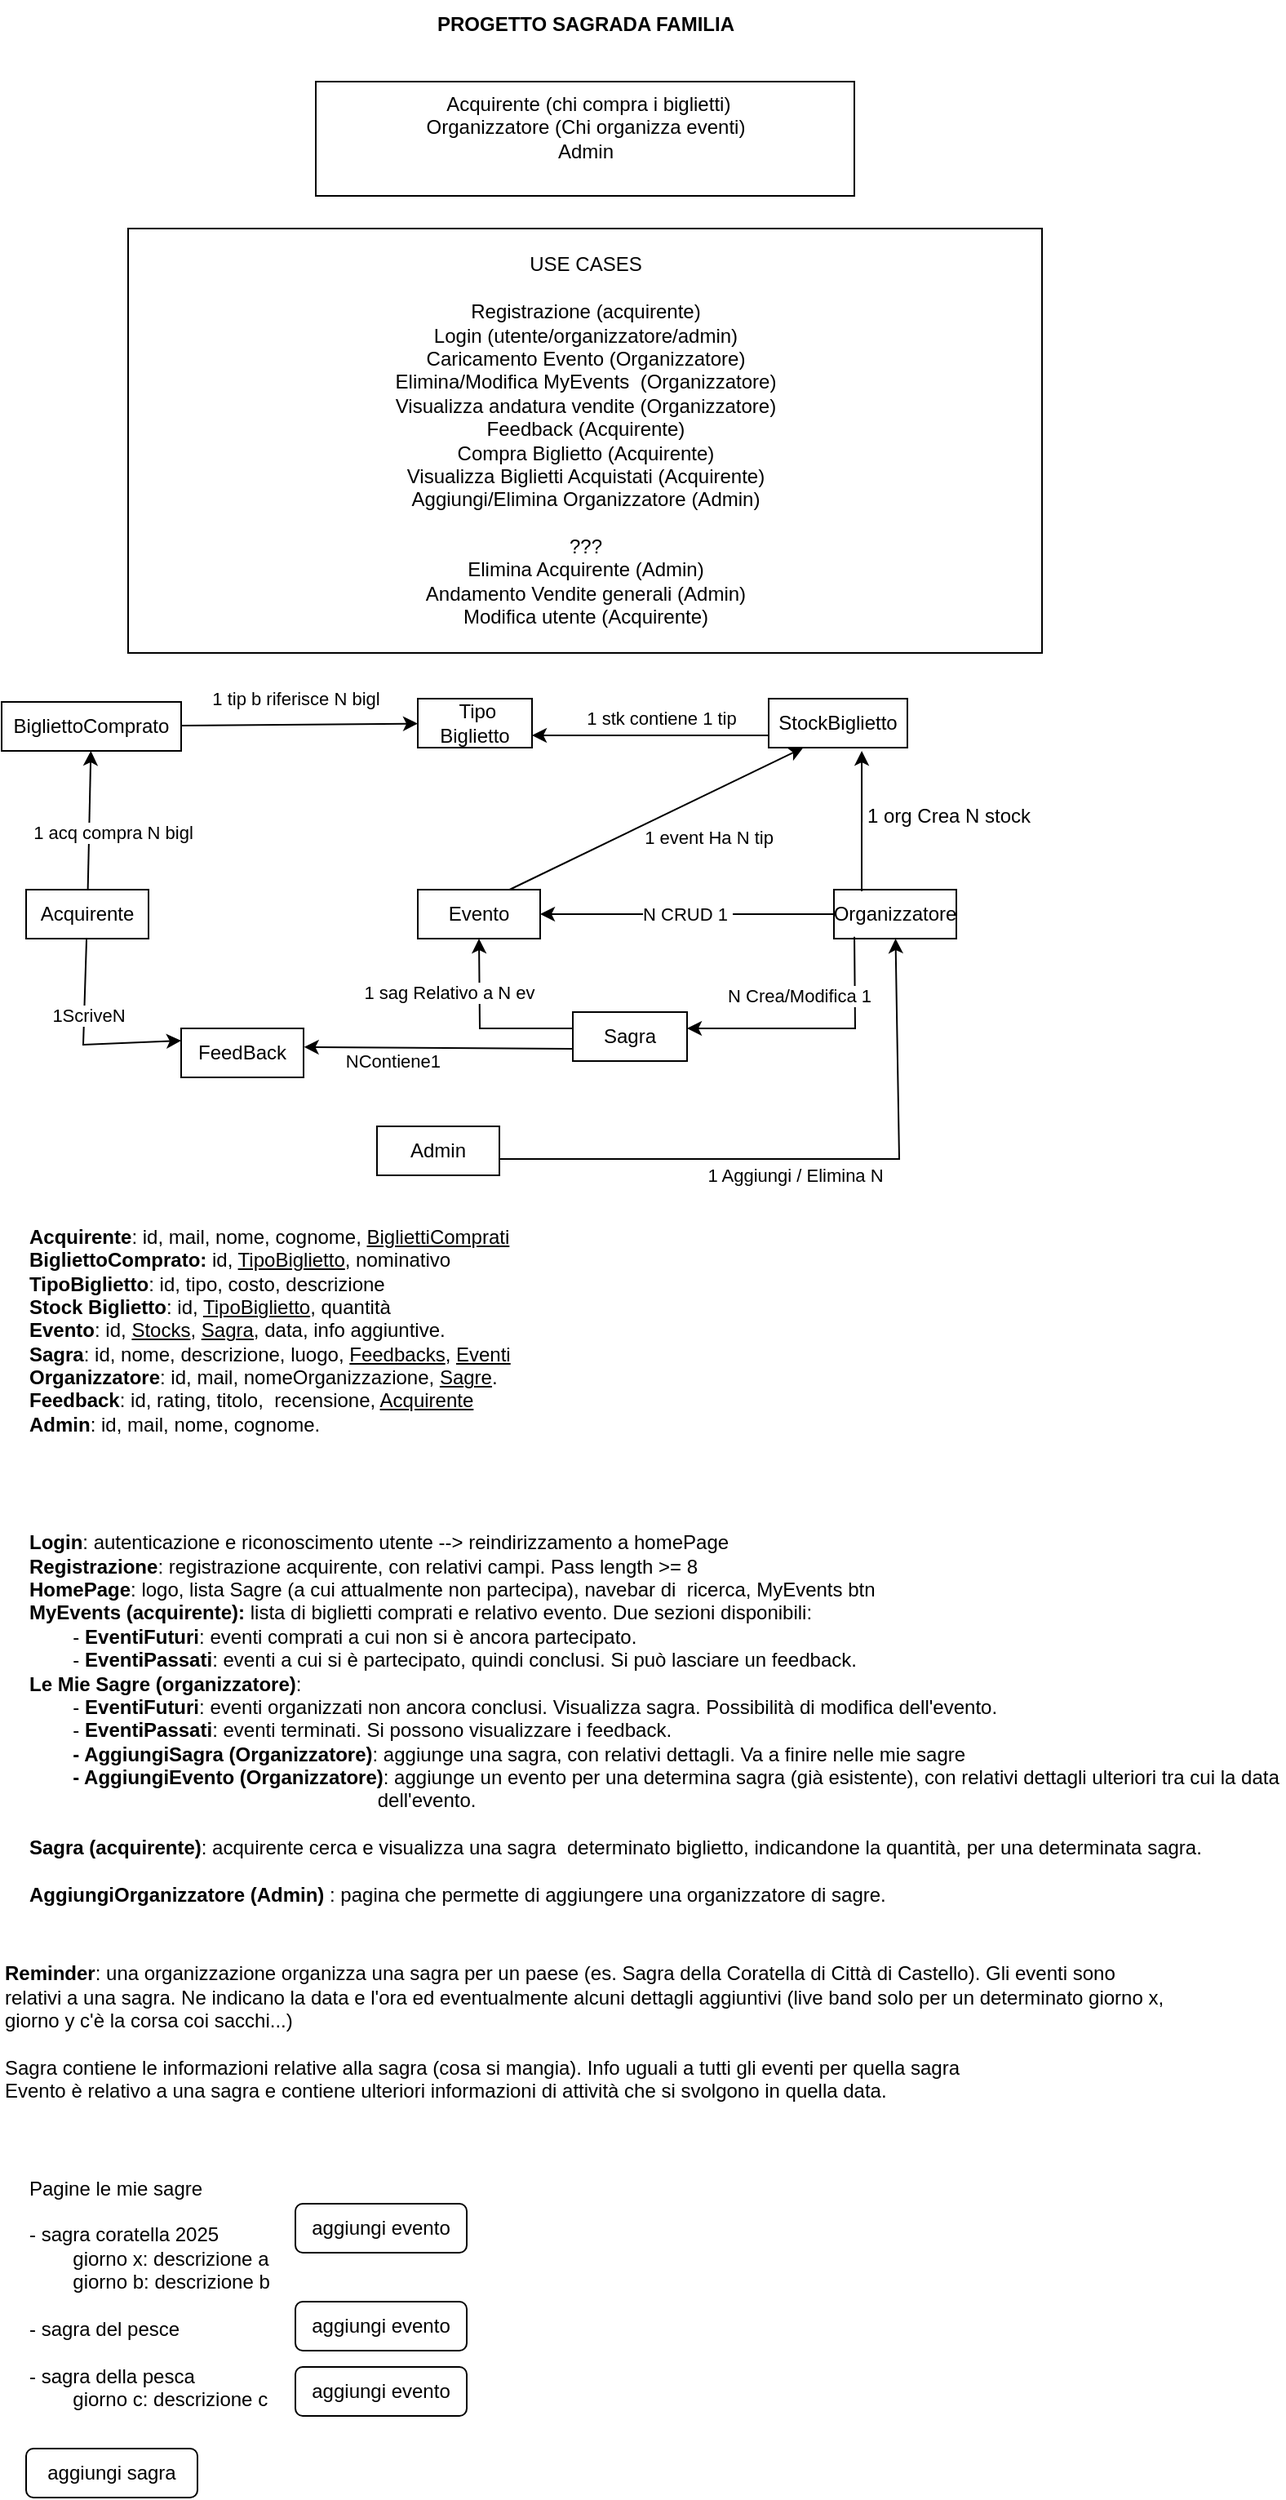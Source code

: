 <mxfile version="27.0.2">
  <diagram name="Pagina-1" id="gseirKFRvw-85E1EHNPF">
    <mxGraphModel dx="828" dy="539" grid="1" gridSize="10" guides="1" tooltips="1" connect="1" arrows="1" fold="1" page="1" pageScale="1" pageWidth="827" pageHeight="1169" math="0" shadow="0">
      <root>
        <mxCell id="0" />
        <mxCell id="1" parent="0" />
        <mxCell id="4jmITqAbGPKn8g1PhYLc-1" value="&amp;nbsp;Acquirente (chi compra i biglietti)&lt;div&gt;Organizzatore (Chi organizza eventi)&lt;/div&gt;&lt;div&gt;Admin&lt;/div&gt;&lt;div&gt;&lt;br&gt;&lt;/div&gt;" style="rounded=0;whiteSpace=wrap;html=1;" vertex="1" parent="1">
          <mxGeometry x="202.5" y="60" width="330" height="70" as="geometry" />
        </mxCell>
        <mxCell id="4jmITqAbGPKn8g1PhYLc-2" value="&lt;div&gt;USE CASES&lt;/div&gt;&lt;div&gt;&lt;br&gt;&lt;/div&gt;Registrazione (acquirente)&lt;div&gt;Login (utente/organizzatore/admin)&lt;/div&gt;&lt;div&gt;Caricamento Evento (Organizzatore)&lt;/div&gt;&lt;div&gt;Elimina/Modifica MyEvents &amp;nbsp;(Organizzatore)&lt;/div&gt;&lt;div&gt;Visualizza andatura vendite (Organizzatore)&lt;/div&gt;&lt;div&gt;Feedback (Acquirente)&lt;/div&gt;&lt;div&gt;Compra Biglietto (Acquirente)&lt;/div&gt;&lt;div&gt;Visualizza Biglietti Acquistati (Acquirente)&lt;/div&gt;&lt;div&gt;Aggiungi/Elimina Organizzatore (Admin)&lt;br&gt;&lt;/div&gt;&lt;div&gt;&lt;br&gt;&lt;/div&gt;&lt;div&gt;???&lt;/div&gt;&lt;div&gt;Elimina Acquirente (Admin)&lt;/div&gt;&lt;div&gt;Andamento Vendite generali (Admin)&lt;/div&gt;&lt;div&gt;Modifica utente (Acquirente)&lt;/div&gt;" style="whiteSpace=wrap;html=1;" vertex="1" parent="1">
          <mxGeometry x="87.5" y="150" width="560" height="260" as="geometry" />
        </mxCell>
        <mxCell id="4jmITqAbGPKn8g1PhYLc-3" value="Acquirente" style="rounded=0;whiteSpace=wrap;html=1;" vertex="1" parent="1">
          <mxGeometry x="25" y="555" width="75" height="30" as="geometry" />
        </mxCell>
        <mxCell id="4jmITqAbGPKn8g1PhYLc-4" value="Organizzatore" style="rounded=0;whiteSpace=wrap;html=1;" vertex="1" parent="1">
          <mxGeometry x="520" y="555" width="75" height="30" as="geometry" />
        </mxCell>
        <mxCell id="4jmITqAbGPKn8g1PhYLc-5" value="Admin" style="rounded=0;whiteSpace=wrap;html=1;" vertex="1" parent="1">
          <mxGeometry x="240" y="700" width="75" height="30" as="geometry" />
        </mxCell>
        <mxCell id="4jmITqAbGPKn8g1PhYLc-6" value="Evento" style="rounded=0;whiteSpace=wrap;html=1;" vertex="1" parent="1">
          <mxGeometry x="265" y="555" width="75" height="30" as="geometry" />
        </mxCell>
        <mxCell id="4jmITqAbGPKn8g1PhYLc-7" value="" style="endArrow=classic;html=1;rounded=0;" edge="1" parent="1" target="4jmITqAbGPKn8g1PhYLc-4">
          <mxGeometry width="50" height="50" relative="1" as="geometry">
            <mxPoint x="315" y="720" as="sourcePoint" />
            <mxPoint x="510" y="590" as="targetPoint" />
            <Array as="points">
              <mxPoint x="560" y="720" />
            </Array>
          </mxGeometry>
        </mxCell>
        <mxCell id="4jmITqAbGPKn8g1PhYLc-8" value="1 Aggiungi / Elimina N" style="edgeLabel;html=1;align=center;verticalAlign=middle;resizable=0;points=[];" vertex="1" connectable="0" parent="4jmITqAbGPKn8g1PhYLc-7">
          <mxGeometry x="0.055" y="-1" relative="1" as="geometry">
            <mxPoint x="-20" y="9" as="offset" />
          </mxGeometry>
        </mxCell>
        <mxCell id="4jmITqAbGPKn8g1PhYLc-9" value="N CRUD 1&amp;nbsp;" style="endArrow=classic;html=1;rounded=0;exitX=0;exitY=0.5;exitDx=0;exitDy=0;entryX=1;entryY=0.5;entryDx=0;entryDy=0;" edge="1" parent="1" source="4jmITqAbGPKn8g1PhYLc-4" target="4jmITqAbGPKn8g1PhYLc-6">
          <mxGeometry x="0.001" width="50" height="50" relative="1" as="geometry">
            <mxPoint x="220" y="470" as="sourcePoint" />
            <mxPoint x="270" y="420" as="targetPoint" />
            <Array as="points" />
            <mxPoint as="offset" />
          </mxGeometry>
        </mxCell>
        <mxCell id="4jmITqAbGPKn8g1PhYLc-10" value="" style="endArrow=classic;html=1;rounded=0;" edge="1" parent="1" source="4jmITqAbGPKn8g1PhYLc-3" target="4jmITqAbGPKn8g1PhYLc-34">
          <mxGeometry width="50" height="50" relative="1" as="geometry">
            <mxPoint x="220" y="470" as="sourcePoint" />
            <mxPoint x="65" y="500" as="targetPoint" />
          </mxGeometry>
        </mxCell>
        <mxCell id="4jmITqAbGPKn8g1PhYLc-11" value="1 acq compra N bigl" style="edgeLabel;html=1;align=center;verticalAlign=middle;resizable=0;points=[];" vertex="1" connectable="0" parent="4jmITqAbGPKn8g1PhYLc-10">
          <mxGeometry x="-0.383" y="1" relative="1" as="geometry">
            <mxPoint x="15.11" y="-8.98" as="offset" />
          </mxGeometry>
        </mxCell>
        <mxCell id="4jmITqAbGPKn8g1PhYLc-12" value="&amp;nbsp;Tipo Biglietto" style="rounded=0;whiteSpace=wrap;html=1;" vertex="1" parent="1">
          <mxGeometry x="265" y="438" width="70" height="30" as="geometry" />
        </mxCell>
        <mxCell id="4jmITqAbGPKn8g1PhYLc-13" value="" style="endArrow=classic;html=1;rounded=0;entryX=0.671;entryY=1.067;entryDx=0;entryDy=0;entryPerimeter=0;" edge="1" parent="1" target="4jmITqAbGPKn8g1PhYLc-37">
          <mxGeometry width="50" height="50" relative="1" as="geometry">
            <mxPoint x="537" y="556" as="sourcePoint" />
            <mxPoint x="280" y="510" as="targetPoint" />
          </mxGeometry>
        </mxCell>
        <mxCell id="4jmITqAbGPKn8g1PhYLc-14" value="1 org Crea N stock" style="text;html=1;align=center;verticalAlign=middle;resizable=0;points=[];autosize=1;strokeColor=none;fillColor=none;" vertex="1" parent="1">
          <mxGeometry x="530" y="500" width="120" height="20" as="geometry" />
        </mxCell>
        <mxCell id="4jmITqAbGPKn8g1PhYLc-15" value="FeedBack" style="rounded=0;whiteSpace=wrap;html=1;" vertex="1" parent="1">
          <mxGeometry x="120" y="640" width="75" height="30" as="geometry" />
        </mxCell>
        <mxCell id="4jmITqAbGPKn8g1PhYLc-16" value="" style="endArrow=classic;html=1;rounded=0;entryX=0;entryY=0.25;entryDx=0;entryDy=0;" edge="1" parent="1" source="4jmITqAbGPKn8g1PhYLc-3" target="4jmITqAbGPKn8g1PhYLc-15">
          <mxGeometry width="50" height="50" relative="1" as="geometry">
            <mxPoint x="100" y="620" as="sourcePoint" />
            <mxPoint x="150" y="570" as="targetPoint" />
            <Array as="points">
              <mxPoint x="60" y="650" />
            </Array>
          </mxGeometry>
        </mxCell>
        <mxCell id="4jmITqAbGPKn8g1PhYLc-17" value="1ScriveN" style="edgeLabel;html=1;align=center;verticalAlign=middle;resizable=0;points=[];" vertex="1" connectable="0" parent="4jmITqAbGPKn8g1PhYLc-16">
          <mxGeometry x="-0.8" y="1" relative="1" as="geometry">
            <mxPoint y="34" as="offset" />
          </mxGeometry>
        </mxCell>
        <mxCell id="4jmITqAbGPKn8g1PhYLc-18" value="" style="endArrow=classic;html=1;rounded=0;entryX=1.004;entryY=0.381;entryDx=0;entryDy=0;entryPerimeter=0;exitX=0;exitY=0.75;exitDx=0;exitDy=0;" edge="1" parent="1" source="4jmITqAbGPKn8g1PhYLc-23" target="4jmITqAbGPKn8g1PhYLc-15">
          <mxGeometry width="50" height="50" relative="1" as="geometry">
            <mxPoint x="220" y="550" as="sourcePoint" />
            <mxPoint x="200" y="640" as="targetPoint" />
          </mxGeometry>
        </mxCell>
        <mxCell id="4jmITqAbGPKn8g1PhYLc-19" value="NContiene1&amp;nbsp;" style="edgeLabel;html=1;align=center;verticalAlign=middle;resizable=0;points=[];" vertex="1" connectable="0" parent="4jmITqAbGPKn8g1PhYLc-18">
          <mxGeometry x="0.416" y="3" relative="1" as="geometry">
            <mxPoint x="7" y="5" as="offset" />
          </mxGeometry>
        </mxCell>
        <mxCell id="4jmITqAbGPKn8g1PhYLc-20" value="&lt;b&gt;Acquirente&lt;/b&gt;: id, mail, nome, cognome, &lt;u&gt;BigliettiComprati&lt;/u&gt;&lt;div&gt;&lt;b&gt;BigliettoComprato: &lt;/b&gt;id, &lt;u&gt;TipoBiglietto&lt;/u&gt;, nominativo&lt;/div&gt;&lt;div&gt;&lt;b&gt;TipoBiglietto&lt;/b&gt;: id, tipo, costo, descrizione&lt;/div&gt;&lt;div&gt;&lt;b&gt;Stock Biglietto&lt;/b&gt;: id, &lt;u&gt;TipoBiglietto&lt;/u&gt;, quantità&lt;br&gt;&lt;b&gt;Evento&lt;/b&gt;: id, &lt;u&gt;Stocks&lt;/u&gt;, &lt;u&gt;Sagra&lt;/u&gt;, data, info aggiuntive.&lt;/div&gt;&lt;div&gt;&lt;b&gt;Sagra&lt;/b&gt;: id, nome, descrizione, luogo, &lt;u&gt;Feedbacks&lt;/u&gt;, &lt;u&gt;Eventi&lt;/u&gt;&lt;/div&gt;&lt;div&gt;&lt;div&gt;&lt;b&gt;Organizzatore&lt;/b&gt;: id, mail, nomeOrganizzazione,&amp;nbsp;&lt;u&gt;Sagre&lt;/u&gt;.&lt;/div&gt;&lt;div&gt;&lt;b&gt;Feedback&lt;/b&gt;: id, rating, titolo, &amp;nbsp;recensione, &lt;u&gt;Acquirente&lt;/u&gt;&lt;/div&gt;&lt;div&gt;&lt;b&gt;Admin&lt;/b&gt;: id, mail, nome, cognome.&lt;/div&gt;&lt;/div&gt;" style="text;html=1;align=left;verticalAlign=middle;whiteSpace=wrap;rounded=0;" vertex="1" parent="1">
          <mxGeometry x="25" y="760" width="515" height="130" as="geometry" />
        </mxCell>
        <mxCell id="4jmITqAbGPKn8g1PhYLc-21" value="&lt;div&gt;&lt;b&gt;Login&lt;/b&gt;: autenticazione e riconoscimento utente --&amp;gt; reindirizzamento a homePage&lt;/div&gt;&lt;div&gt;&lt;b&gt;Registrazione&lt;/b&gt;: registrazione acquirente, con relativi campi. Pass length &amp;gt;= 8&lt;/div&gt;&lt;b&gt;HomePage&lt;/b&gt;: logo, lista Sagre (a cui attualmente non partecipa), navebar di &amp;nbsp;ricerca, MyEvents btn&lt;div&gt;&lt;b&gt;MyEvents (acquirente): &lt;/b&gt;lista di biglietti comprati e relativo evento. Due sezioni disponibili:&lt;/div&gt;&lt;div&gt;&lt;span style=&quot;white-space: pre;&quot;&gt;&#x9;- &lt;b&gt;EventiFuturi&lt;/b&gt;: eventi comprati a cui non si è ancora partecipato.&lt;/span&gt;&lt;br&gt;&lt;/div&gt;&lt;div&gt;&lt;span style=&quot;white-space: pre;&quot;&gt;&#x9;- &lt;b&gt;EventiPassati&lt;/b&gt;: eventi a cui si è partecipato, quindi conclusi. Si può lasciare un feedback.&lt;/span&gt;&lt;/div&gt;&lt;div&gt;&lt;span style=&quot;white-space: pre;&quot;&gt;&lt;b&gt;Le Mie Sagre (organizzatore)&lt;/b&gt;:&lt;/span&gt;&lt;/div&gt;&lt;div&gt;&lt;div&gt;&lt;span style=&quot;white-space: pre;&quot;&gt;&#x9;- &lt;/span&gt;&lt;b style=&quot;white-space: pre;&quot;&gt;EventiFuturi&lt;/b&gt;&lt;span style=&quot;white-space: pre;&quot;&gt;: eventi organizzati non ancora conclusi. Visualizza sagra. Possibilità di modifica dell&#39;evento.&lt;/span&gt;&lt;br&gt;&lt;/div&gt;&lt;div&gt;&lt;span style=&quot;white-space: pre;&quot;&gt;&#x9;- &lt;/span&gt;&lt;b style=&quot;white-space: pre;&quot;&gt;EventiPassati&lt;/b&gt;&lt;span style=&quot;white-space: pre;&quot;&gt;: eventi terminati. Si possono visualizzare i feedback.&lt;/span&gt;&lt;/div&gt;&lt;/div&gt;&lt;div&gt;&lt;b style=&quot;white-space: pre;&quot;&gt;&lt;span style=&quot;white-space: pre;&quot;&gt;&#x9;- &lt;/span&gt;AggiungiSagra (Organizzatore)&lt;/b&gt;&lt;span style=&quot;white-space: pre;&quot;&gt;: aggiunge una sagra, con relativi dettagli. Va a finire nelle mie sagre&lt;/span&gt;&lt;/div&gt;&lt;div&gt;&lt;b style=&quot;white-space: pre;&quot;&gt;&#x9;- AggiungiEvento (Organizzatore)&lt;/b&gt;&lt;span style=&quot;white-space: pre;&quot;&gt;: aggiunge un evento per una determina sagra (già esistente), con relativi dettagli ulteriori tra cui la data&amp;nbsp;&lt;/span&gt;&lt;/div&gt;&lt;div&gt;&lt;span style=&quot;white-space: pre;&quot;&gt;&lt;span style=&quot;white-space: pre;&quot;&gt;&#x9;&lt;/span&gt;&lt;span style=&quot;white-space: pre;&quot;&gt;&#x9;&lt;/span&gt;&lt;span style=&quot;white-space: pre;&quot;&gt;&#x9;&lt;/span&gt;&lt;span style=&quot;white-space: pre;&quot;&gt;&#x9;&lt;/span&gt;&lt;span style=&quot;white-space: pre;&quot;&gt;&#x9;&lt;/span&gt;&lt;span style=&quot;white-space: pre;&quot;&gt;&#x9;&lt;/span&gt;&lt;span style=&quot;white-space: pre;&quot;&gt;&#x9;&lt;/span&gt;&lt;span style=&quot;white-space: pre;&quot;&gt;&#x9;&lt;/span&gt;dell&#39;evento.&lt;/span&gt;&lt;span style=&quot;white-space: pre;&quot;&gt;&lt;br&gt;&lt;/span&gt;&lt;/div&gt;&lt;div&gt;&lt;span style=&quot;white-space: pre;&quot;&gt;&lt;br&gt;&lt;/span&gt;&lt;/div&gt;&lt;div&gt;&lt;div&gt;&lt;span style=&quot;white-space: pre;&quot;&gt;&lt;b&gt;Sagra (acquirente)&lt;/b&gt;: acquirente cerca e visualizza una sagra  determinato biglietto, indicandone la quantità, per una determinata sagra.&lt;/span&gt;&lt;/div&gt;&lt;/div&gt;&lt;div&gt;&lt;span style=&quot;white-space: pre;&quot;&gt;&lt;br&gt;&lt;/span&gt;&lt;/div&gt;&lt;div&gt;&lt;span style=&quot;white-space: pre;&quot;&gt;&lt;b&gt;AggiungiOrganizzatore (Admin) &lt;/b&gt;: pagina che permette di aggiungere una organizzatore di sagre.&lt;/span&gt;&lt;/div&gt;&lt;div&gt;&lt;span style=&quot;white-space: pre;&quot;&gt;&lt;br&gt;&lt;/span&gt;&lt;/div&gt;" style="text;html=1;align=left;verticalAlign=middle;whiteSpace=wrap;rounded=0;" vertex="1" parent="1">
          <mxGeometry x="25" y="980" width="765" height="180" as="geometry" />
        </mxCell>
        <mxCell id="4jmITqAbGPKn8g1PhYLc-22" value="&lt;b&gt;PROGETTO SAGRADA FAMILIA&lt;/b&gt;" style="text;html=1;align=center;verticalAlign=middle;whiteSpace=wrap;rounded=0;" vertex="1" parent="1">
          <mxGeometry x="222.5" y="10" width="290" height="30" as="geometry" />
        </mxCell>
        <mxCell id="4jmITqAbGPKn8g1PhYLc-23" value="Sagra" style="whiteSpace=wrap;html=1;" vertex="1" parent="1">
          <mxGeometry x="360" y="630" width="70" height="30" as="geometry" />
        </mxCell>
        <mxCell id="4jmITqAbGPKn8g1PhYLc-24" value="" style="endArrow=classic;html=1;rounded=0;entryX=0.5;entryY=1;entryDx=0;entryDy=0;" edge="1" parent="1" target="4jmITqAbGPKn8g1PhYLc-6">
          <mxGeometry width="50" height="50" relative="1" as="geometry">
            <mxPoint x="360" y="640" as="sourcePoint" />
            <mxPoint x="400" y="560" as="targetPoint" />
            <Array as="points">
              <mxPoint x="303" y="640" />
            </Array>
          </mxGeometry>
        </mxCell>
        <mxCell id="4jmITqAbGPKn8g1PhYLc-25" value="1 sag Relativo a N ev" style="edgeLabel;html=1;align=center;verticalAlign=middle;resizable=0;points=[];" vertex="1" connectable="0" parent="4jmITqAbGPKn8g1PhYLc-24">
          <mxGeometry x="-0.536" y="1" relative="1" as="geometry">
            <mxPoint x="-50.69" y="-23.36" as="offset" />
          </mxGeometry>
        </mxCell>
        <mxCell id="4jmITqAbGPKn8g1PhYLc-26" value="" style="endArrow=classic;html=1;rounded=0;exitX=0.167;exitY=0.963;exitDx=0;exitDy=0;exitPerimeter=0;" edge="1" parent="1" source="4jmITqAbGPKn8g1PhYLc-4">
          <mxGeometry width="50" height="50" relative="1" as="geometry">
            <mxPoint x="350" y="810" as="sourcePoint" />
            <mxPoint x="430" y="640" as="targetPoint" />
            <Array as="points">
              <mxPoint x="533" y="640" />
            </Array>
          </mxGeometry>
        </mxCell>
        <mxCell id="4jmITqAbGPKn8g1PhYLc-27" value="&amp;nbsp;N Crea/Modifica 1" style="edgeLabel;html=1;align=center;verticalAlign=middle;resizable=0;points=[];" vertex="1" connectable="0" parent="4jmITqAbGPKn8g1PhYLc-26">
          <mxGeometry x="0.172" y="3" relative="1" as="geometry">
            <mxPoint x="1" y="-23" as="offset" />
          </mxGeometry>
        </mxCell>
        <mxCell id="4jmITqAbGPKn8g1PhYLc-28" value="&lt;b&gt;Reminder&lt;/b&gt;: una organizzazione organizza una sagra per un paese (es. Sagra della Coratella di Città di Castello). Gli eventi sono relativi a una sagra. Ne indicano la data e l&#39;ora ed eventualmente alcuni dettagli aggiuntivi (live band solo per un determinato giorno x, giorno y c&#39;è la corsa coi sacchi...)&lt;div&gt;&lt;br&gt;&lt;/div&gt;&lt;div&gt;Sagra contiene le informazioni relative alla sagra (cosa si mangia). Info uguali a tutti gli eventi per quella sagra&lt;/div&gt;&lt;div&gt;Evento è relativo a una sagra e contiene ulteriori informazioni di attività che si svolgono in quella data.&lt;/div&gt;" style="text;html=1;align=left;verticalAlign=middle;whiteSpace=wrap;rounded=0;" vertex="1" parent="1">
          <mxGeometry x="10" y="1240" width="715" height="30" as="geometry" />
        </mxCell>
        <mxCell id="4jmITqAbGPKn8g1PhYLc-29" value="Pagine le mie sagre&lt;div&gt;&lt;br&gt;&lt;div&gt;- sagra coratella 2025&lt;/div&gt;&lt;div&gt;&lt;span style=&quot;white-space: pre;&quot;&gt;&#x9;giorno x: descrizione&lt;/span&gt;&amp;nbsp;a&lt;/div&gt;&lt;div&gt;&lt;span style=&quot;white-space: pre;&quot;&gt;&#x9;giorno b: descrizione&lt;/span&gt;&amp;nbsp;b&lt;br&gt;&lt;/div&gt;&lt;div&gt;&lt;br&gt;&lt;/div&gt;&lt;div&gt;- sagra del pesce&lt;/div&gt;&lt;div&gt;&lt;br&gt;&lt;/div&gt;&lt;div&gt;- sagra della pesca&amp;nbsp;&lt;/div&gt;&lt;div&gt;&lt;span style=&quot;white-space: pre;&quot;&gt;&#x9;giorno c: descrizione&lt;/span&gt;&amp;nbsp;c&lt;br&gt;&lt;/div&gt;&lt;/div&gt;" style="text;html=1;align=left;verticalAlign=middle;whiteSpace=wrap;rounded=0;" vertex="1" parent="1">
          <mxGeometry x="25" y="1400" width="395" height="30" as="geometry" />
        </mxCell>
        <mxCell id="4jmITqAbGPKn8g1PhYLc-30" value="aggiungi evento" style="rounded=1;whiteSpace=wrap;html=1;" vertex="1" parent="1">
          <mxGeometry x="190" y="1420" width="105" height="30" as="geometry" />
        </mxCell>
        <mxCell id="4jmITqAbGPKn8g1PhYLc-31" value="aggiungi evento" style="rounded=1;whiteSpace=wrap;html=1;" vertex="1" parent="1">
          <mxGeometry x="190" y="1360" width="105" height="30" as="geometry" />
        </mxCell>
        <mxCell id="4jmITqAbGPKn8g1PhYLc-32" value="aggiungi evento" style="rounded=1;whiteSpace=wrap;html=1;" vertex="1" parent="1">
          <mxGeometry x="190" y="1460" width="105" height="30" as="geometry" />
        </mxCell>
        <mxCell id="4jmITqAbGPKn8g1PhYLc-33" value="aggiungi sagra" style="rounded=1;whiteSpace=wrap;html=1;" vertex="1" parent="1">
          <mxGeometry x="25" y="1510" width="105" height="30" as="geometry" />
        </mxCell>
        <mxCell id="4jmITqAbGPKn8g1PhYLc-34" value="BigliettoComprato" style="rounded=0;whiteSpace=wrap;html=1;" vertex="1" parent="1">
          <mxGeometry x="10" y="440" width="110" height="30" as="geometry" />
        </mxCell>
        <mxCell id="4jmITqAbGPKn8g1PhYLc-35" value="" style="endArrow=classic;html=1;" edge="1" parent="1" source="4jmITqAbGPKn8g1PhYLc-34" target="4jmITqAbGPKn8g1PhYLc-12">
          <mxGeometry width="50" height="50" relative="1" as="geometry">
            <mxPoint x="430" y="690" as="sourcePoint" />
            <mxPoint x="480" y="640" as="targetPoint" />
            <Array as="points" />
          </mxGeometry>
        </mxCell>
        <mxCell id="4jmITqAbGPKn8g1PhYLc-36" value="1 tip b riferisce N bigl" style="edgeLabel;html=1;align=center;verticalAlign=middle;resizable=0;points=[];" vertex="1" connectable="0" parent="4jmITqAbGPKn8g1PhYLc-35">
          <mxGeometry x="0.174" y="-2" relative="1" as="geometry">
            <mxPoint x="-15.01" y="-17.81" as="offset" />
          </mxGeometry>
        </mxCell>
        <mxCell id="4jmITqAbGPKn8g1PhYLc-37" value="StockBiglietto" style="rounded=0;whiteSpace=wrap;html=1;" vertex="1" parent="1">
          <mxGeometry x="480" y="438" width="85" height="30" as="geometry" />
        </mxCell>
        <mxCell id="4jmITqAbGPKn8g1PhYLc-38" value="" style="endArrow=classic;html=1;exitX=0;exitY=0.75;exitDx=0;exitDy=0;entryX=1;entryY=0.75;entryDx=0;entryDy=0;" edge="1" parent="1" source="4jmITqAbGPKn8g1PhYLc-37" target="4jmITqAbGPKn8g1PhYLc-12">
          <mxGeometry width="50" height="50" relative="1" as="geometry">
            <mxPoint x="460" y="670" as="sourcePoint" />
            <mxPoint x="510" y="620" as="targetPoint" />
          </mxGeometry>
        </mxCell>
        <mxCell id="4jmITqAbGPKn8g1PhYLc-39" value="1 stk contiene 1 tip" style="edgeLabel;html=1;align=center;verticalAlign=middle;resizable=0;points=[];" vertex="1" connectable="0" parent="4jmITqAbGPKn8g1PhYLc-38">
          <mxGeometry x="-0.186" y="-3" relative="1" as="geometry">
            <mxPoint x="-7" y="-7.5" as="offset" />
          </mxGeometry>
        </mxCell>
        <mxCell id="4jmITqAbGPKn8g1PhYLc-40" value="" style="endArrow=classic;html=1;entryX=0.25;entryY=1;entryDx=0;entryDy=0;exitX=0.75;exitY=0;exitDx=0;exitDy=0;" edge="1" parent="1" source="4jmITqAbGPKn8g1PhYLc-6" target="4jmITqAbGPKn8g1PhYLc-37">
          <mxGeometry width="50" height="50" relative="1" as="geometry">
            <mxPoint x="300" y="550" as="sourcePoint" />
            <mxPoint x="286.25" y="468" as="targetPoint" />
            <Array as="points" />
          </mxGeometry>
        </mxCell>
        <mxCell id="4jmITqAbGPKn8g1PhYLc-41" value="1 event Ha N tip" style="edgeLabel;html=1;align=center;verticalAlign=middle;resizable=0;points=[];" vertex="1" connectable="0" parent="4jmITqAbGPKn8g1PhYLc-40">
          <mxGeometry x="-0.093" relative="1" as="geometry">
            <mxPoint x="40" y="7" as="offset" />
          </mxGeometry>
        </mxCell>
      </root>
    </mxGraphModel>
  </diagram>
</mxfile>

